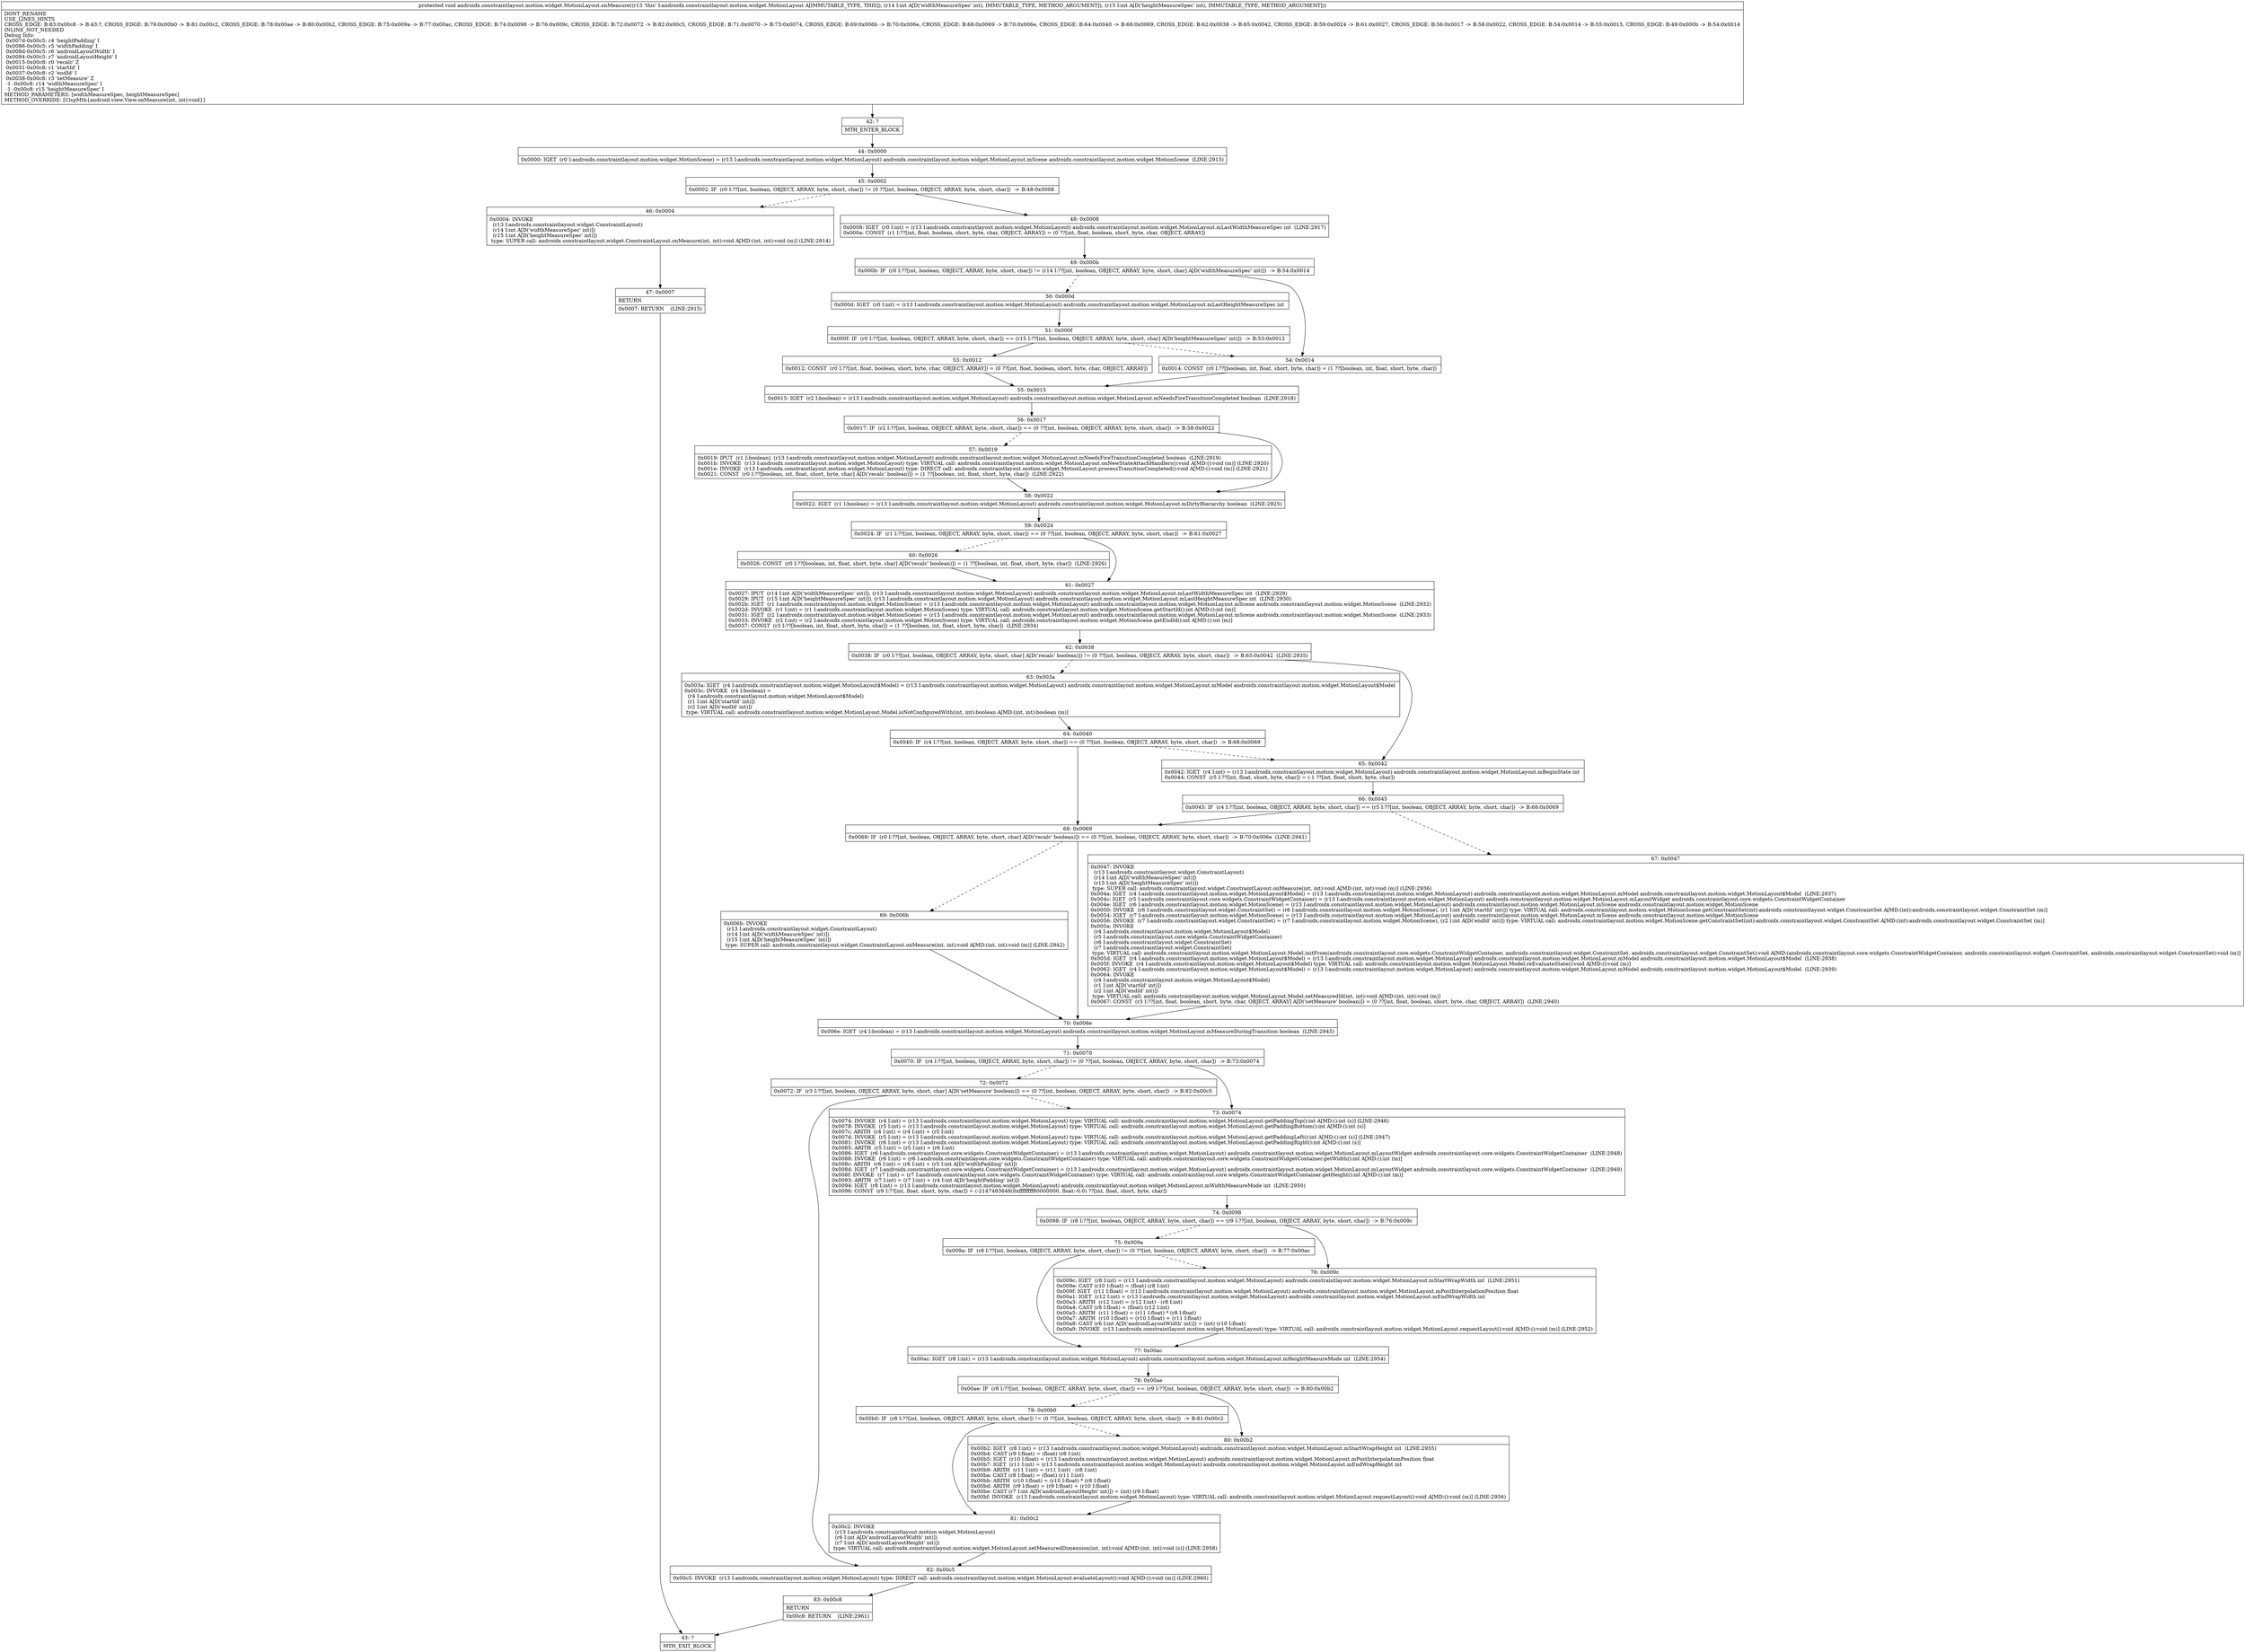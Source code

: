 digraph "CFG forandroidx.constraintlayout.motion.widget.MotionLayout.onMeasure(II)V" {
Node_42 [shape=record,label="{42\:\ ?|MTH_ENTER_BLOCK\l}"];
Node_44 [shape=record,label="{44\:\ 0x0000|0x0000: IGET  (r0 I:androidx.constraintlayout.motion.widget.MotionScene) = (r13 I:androidx.constraintlayout.motion.widget.MotionLayout) androidx.constraintlayout.motion.widget.MotionLayout.mScene androidx.constraintlayout.motion.widget.MotionScene  (LINE:2913)\l}"];
Node_45 [shape=record,label="{45\:\ 0x0002|0x0002: IF  (r0 I:??[int, boolean, OBJECT, ARRAY, byte, short, char]) != (0 ??[int, boolean, OBJECT, ARRAY, byte, short, char])  \-\> B:48:0x0008 \l}"];
Node_46 [shape=record,label="{46\:\ 0x0004|0x0004: INVOKE  \l  (r13 I:androidx.constraintlayout.widget.ConstraintLayout)\l  (r14 I:int A[D('widthMeasureSpec' int)])\l  (r15 I:int A[D('heightMeasureSpec' int)])\l type: SUPER call: androidx.constraintlayout.widget.ConstraintLayout.onMeasure(int, int):void A[MD:(int, int):void (m)] (LINE:2914)\l}"];
Node_47 [shape=record,label="{47\:\ 0x0007|RETURN\l|0x0007: RETURN    (LINE:2915)\l}"];
Node_43 [shape=record,label="{43\:\ ?|MTH_EXIT_BLOCK\l}"];
Node_48 [shape=record,label="{48\:\ 0x0008|0x0008: IGET  (r0 I:int) = (r13 I:androidx.constraintlayout.motion.widget.MotionLayout) androidx.constraintlayout.motion.widget.MotionLayout.mLastWidthMeasureSpec int  (LINE:2917)\l0x000a: CONST  (r1 I:??[int, float, boolean, short, byte, char, OBJECT, ARRAY]) = (0 ??[int, float, boolean, short, byte, char, OBJECT, ARRAY]) \l}"];
Node_49 [shape=record,label="{49\:\ 0x000b|0x000b: IF  (r0 I:??[int, boolean, OBJECT, ARRAY, byte, short, char]) != (r14 I:??[int, boolean, OBJECT, ARRAY, byte, short, char] A[D('widthMeasureSpec' int)])  \-\> B:54:0x0014 \l}"];
Node_50 [shape=record,label="{50\:\ 0x000d|0x000d: IGET  (r0 I:int) = (r13 I:androidx.constraintlayout.motion.widget.MotionLayout) androidx.constraintlayout.motion.widget.MotionLayout.mLastHeightMeasureSpec int \l}"];
Node_51 [shape=record,label="{51\:\ 0x000f|0x000f: IF  (r0 I:??[int, boolean, OBJECT, ARRAY, byte, short, char]) == (r15 I:??[int, boolean, OBJECT, ARRAY, byte, short, char] A[D('heightMeasureSpec' int)])  \-\> B:53:0x0012 \l}"];
Node_53 [shape=record,label="{53\:\ 0x0012|0x0012: CONST  (r0 I:??[int, float, boolean, short, byte, char, OBJECT, ARRAY]) = (0 ??[int, float, boolean, short, byte, char, OBJECT, ARRAY]) \l}"];
Node_55 [shape=record,label="{55\:\ 0x0015|0x0015: IGET  (r2 I:boolean) = (r13 I:androidx.constraintlayout.motion.widget.MotionLayout) androidx.constraintlayout.motion.widget.MotionLayout.mNeedsFireTransitionCompleted boolean  (LINE:2918)\l}"];
Node_56 [shape=record,label="{56\:\ 0x0017|0x0017: IF  (r2 I:??[int, boolean, OBJECT, ARRAY, byte, short, char]) == (0 ??[int, boolean, OBJECT, ARRAY, byte, short, char])  \-\> B:58:0x0022 \l}"];
Node_57 [shape=record,label="{57\:\ 0x0019|0x0019: IPUT  (r1 I:boolean), (r13 I:androidx.constraintlayout.motion.widget.MotionLayout) androidx.constraintlayout.motion.widget.MotionLayout.mNeedsFireTransitionCompleted boolean  (LINE:2919)\l0x001b: INVOKE  (r13 I:androidx.constraintlayout.motion.widget.MotionLayout) type: VIRTUAL call: androidx.constraintlayout.motion.widget.MotionLayout.onNewStateAttachHandlers():void A[MD:():void (m)] (LINE:2920)\l0x001e: INVOKE  (r13 I:androidx.constraintlayout.motion.widget.MotionLayout) type: DIRECT call: androidx.constraintlayout.motion.widget.MotionLayout.processTransitionCompleted():void A[MD:():void (m)] (LINE:2921)\l0x0021: CONST  (r0 I:??[boolean, int, float, short, byte, char] A[D('recalc' boolean)]) = (1 ??[boolean, int, float, short, byte, char])  (LINE:2922)\l}"];
Node_58 [shape=record,label="{58\:\ 0x0022|0x0022: IGET  (r1 I:boolean) = (r13 I:androidx.constraintlayout.motion.widget.MotionLayout) androidx.constraintlayout.motion.widget.MotionLayout.mDirtyHierarchy boolean  (LINE:2925)\l}"];
Node_59 [shape=record,label="{59\:\ 0x0024|0x0024: IF  (r1 I:??[int, boolean, OBJECT, ARRAY, byte, short, char]) == (0 ??[int, boolean, OBJECT, ARRAY, byte, short, char])  \-\> B:61:0x0027 \l}"];
Node_60 [shape=record,label="{60\:\ 0x0026|0x0026: CONST  (r0 I:??[boolean, int, float, short, byte, char] A[D('recalc' boolean)]) = (1 ??[boolean, int, float, short, byte, char])  (LINE:2926)\l}"];
Node_61 [shape=record,label="{61\:\ 0x0027|0x0027: IPUT  (r14 I:int A[D('widthMeasureSpec' int)]), (r13 I:androidx.constraintlayout.motion.widget.MotionLayout) androidx.constraintlayout.motion.widget.MotionLayout.mLastWidthMeasureSpec int  (LINE:2929)\l0x0029: IPUT  (r15 I:int A[D('heightMeasureSpec' int)]), (r13 I:androidx.constraintlayout.motion.widget.MotionLayout) androidx.constraintlayout.motion.widget.MotionLayout.mLastHeightMeasureSpec int  (LINE:2930)\l0x002b: IGET  (r1 I:androidx.constraintlayout.motion.widget.MotionScene) = (r13 I:androidx.constraintlayout.motion.widget.MotionLayout) androidx.constraintlayout.motion.widget.MotionLayout.mScene androidx.constraintlayout.motion.widget.MotionScene  (LINE:2932)\l0x002d: INVOKE  (r1 I:int) = (r1 I:androidx.constraintlayout.motion.widget.MotionScene) type: VIRTUAL call: androidx.constraintlayout.motion.widget.MotionScene.getStartId():int A[MD:():int (m)]\l0x0031: IGET  (r2 I:androidx.constraintlayout.motion.widget.MotionScene) = (r13 I:androidx.constraintlayout.motion.widget.MotionLayout) androidx.constraintlayout.motion.widget.MotionLayout.mScene androidx.constraintlayout.motion.widget.MotionScene  (LINE:2933)\l0x0033: INVOKE  (r2 I:int) = (r2 I:androidx.constraintlayout.motion.widget.MotionScene) type: VIRTUAL call: androidx.constraintlayout.motion.widget.MotionScene.getEndId():int A[MD:():int (m)]\l0x0037: CONST  (r3 I:??[boolean, int, float, short, byte, char]) = (1 ??[boolean, int, float, short, byte, char])  (LINE:2934)\l}"];
Node_62 [shape=record,label="{62\:\ 0x0038|0x0038: IF  (r0 I:??[int, boolean, OBJECT, ARRAY, byte, short, char] A[D('recalc' boolean)]) != (0 ??[int, boolean, OBJECT, ARRAY, byte, short, char])  \-\> B:65:0x0042  (LINE:2935)\l}"];
Node_63 [shape=record,label="{63\:\ 0x003a|0x003a: IGET  (r4 I:androidx.constraintlayout.motion.widget.MotionLayout$Model) = (r13 I:androidx.constraintlayout.motion.widget.MotionLayout) androidx.constraintlayout.motion.widget.MotionLayout.mModel androidx.constraintlayout.motion.widget.MotionLayout$Model \l0x003c: INVOKE  (r4 I:boolean) = \l  (r4 I:androidx.constraintlayout.motion.widget.MotionLayout$Model)\l  (r1 I:int A[D('startId' int)])\l  (r2 I:int A[D('endId' int)])\l type: VIRTUAL call: androidx.constraintlayout.motion.widget.MotionLayout.Model.isNotConfiguredWith(int, int):boolean A[MD:(int, int):boolean (m)]\l}"];
Node_64 [shape=record,label="{64\:\ 0x0040|0x0040: IF  (r4 I:??[int, boolean, OBJECT, ARRAY, byte, short, char]) == (0 ??[int, boolean, OBJECT, ARRAY, byte, short, char])  \-\> B:68:0x0069 \l}"];
Node_68 [shape=record,label="{68\:\ 0x0069|0x0069: IF  (r0 I:??[int, boolean, OBJECT, ARRAY, byte, short, char] A[D('recalc' boolean)]) == (0 ??[int, boolean, OBJECT, ARRAY, byte, short, char])  \-\> B:70:0x006e  (LINE:2941)\l}"];
Node_69 [shape=record,label="{69\:\ 0x006b|0x006b: INVOKE  \l  (r13 I:androidx.constraintlayout.widget.ConstraintLayout)\l  (r14 I:int A[D('widthMeasureSpec' int)])\l  (r15 I:int A[D('heightMeasureSpec' int)])\l type: SUPER call: androidx.constraintlayout.widget.ConstraintLayout.onMeasure(int, int):void A[MD:(int, int):void (m)] (LINE:2942)\l}"];
Node_70 [shape=record,label="{70\:\ 0x006e|0x006e: IGET  (r4 I:boolean) = (r13 I:androidx.constraintlayout.motion.widget.MotionLayout) androidx.constraintlayout.motion.widget.MotionLayout.mMeasureDuringTransition boolean  (LINE:2945)\l}"];
Node_71 [shape=record,label="{71\:\ 0x0070|0x0070: IF  (r4 I:??[int, boolean, OBJECT, ARRAY, byte, short, char]) != (0 ??[int, boolean, OBJECT, ARRAY, byte, short, char])  \-\> B:73:0x0074 \l}"];
Node_72 [shape=record,label="{72\:\ 0x0072|0x0072: IF  (r3 I:??[int, boolean, OBJECT, ARRAY, byte, short, char] A[D('setMeasure' boolean)]) == (0 ??[int, boolean, OBJECT, ARRAY, byte, short, char])  \-\> B:82:0x00c5 \l}"];
Node_82 [shape=record,label="{82\:\ 0x00c5|0x00c5: INVOKE  (r13 I:androidx.constraintlayout.motion.widget.MotionLayout) type: DIRECT call: androidx.constraintlayout.motion.widget.MotionLayout.evaluateLayout():void A[MD:():void (m)] (LINE:2960)\l}"];
Node_83 [shape=record,label="{83\:\ 0x00c8|RETURN\l|0x00c8: RETURN    (LINE:2961)\l}"];
Node_73 [shape=record,label="{73\:\ 0x0074|0x0074: INVOKE  (r4 I:int) = (r13 I:androidx.constraintlayout.motion.widget.MotionLayout) type: VIRTUAL call: androidx.constraintlayout.motion.widget.MotionLayout.getPaddingTop():int A[MD:():int (s)] (LINE:2946)\l0x0078: INVOKE  (r5 I:int) = (r13 I:androidx.constraintlayout.motion.widget.MotionLayout) type: VIRTUAL call: androidx.constraintlayout.motion.widget.MotionLayout.getPaddingBottom():int A[MD:():int (s)]\l0x007c: ARITH  (r4 I:int) = (r4 I:int) + (r5 I:int) \l0x007d: INVOKE  (r5 I:int) = (r13 I:androidx.constraintlayout.motion.widget.MotionLayout) type: VIRTUAL call: androidx.constraintlayout.motion.widget.MotionLayout.getPaddingLeft():int A[MD:():int (s)] (LINE:2947)\l0x0081: INVOKE  (r6 I:int) = (r13 I:androidx.constraintlayout.motion.widget.MotionLayout) type: VIRTUAL call: androidx.constraintlayout.motion.widget.MotionLayout.getPaddingRight():int A[MD:():int (s)]\l0x0085: ARITH  (r5 I:int) = (r5 I:int) + (r6 I:int) \l0x0086: IGET  (r6 I:androidx.constraintlayout.core.widgets.ConstraintWidgetContainer) = (r13 I:androidx.constraintlayout.motion.widget.MotionLayout) androidx.constraintlayout.motion.widget.MotionLayout.mLayoutWidget androidx.constraintlayout.core.widgets.ConstraintWidgetContainer  (LINE:2948)\l0x0088: INVOKE  (r6 I:int) = (r6 I:androidx.constraintlayout.core.widgets.ConstraintWidgetContainer) type: VIRTUAL call: androidx.constraintlayout.core.widgets.ConstraintWidgetContainer.getWidth():int A[MD:():int (m)]\l0x008c: ARITH  (r6 I:int) = (r6 I:int) + (r5 I:int A[D('widthPadding' int)]) \l0x008d: IGET  (r7 I:androidx.constraintlayout.core.widgets.ConstraintWidgetContainer) = (r13 I:androidx.constraintlayout.motion.widget.MotionLayout) androidx.constraintlayout.motion.widget.MotionLayout.mLayoutWidget androidx.constraintlayout.core.widgets.ConstraintWidgetContainer  (LINE:2949)\l0x008f: INVOKE  (r7 I:int) = (r7 I:androidx.constraintlayout.core.widgets.ConstraintWidgetContainer) type: VIRTUAL call: androidx.constraintlayout.core.widgets.ConstraintWidgetContainer.getHeight():int A[MD:():int (m)]\l0x0093: ARITH  (r7 I:int) = (r7 I:int) + (r4 I:int A[D('heightPadding' int)]) \l0x0094: IGET  (r8 I:int) = (r13 I:androidx.constraintlayout.motion.widget.MotionLayout) androidx.constraintlayout.motion.widget.MotionLayout.mWidthMeasureMode int  (LINE:2950)\l0x0096: CONST  (r9 I:??[int, float, short, byte, char]) = (\-2147483648(0xffffffff80000000, float:\-0.0) ??[int, float, short, byte, char]) \l}"];
Node_74 [shape=record,label="{74\:\ 0x0098|0x0098: IF  (r8 I:??[int, boolean, OBJECT, ARRAY, byte, short, char]) == (r9 I:??[int, boolean, OBJECT, ARRAY, byte, short, char])  \-\> B:76:0x009c \l}"];
Node_75 [shape=record,label="{75\:\ 0x009a|0x009a: IF  (r8 I:??[int, boolean, OBJECT, ARRAY, byte, short, char]) != (0 ??[int, boolean, OBJECT, ARRAY, byte, short, char])  \-\> B:77:0x00ac \l}"];
Node_77 [shape=record,label="{77\:\ 0x00ac|0x00ac: IGET  (r8 I:int) = (r13 I:androidx.constraintlayout.motion.widget.MotionLayout) androidx.constraintlayout.motion.widget.MotionLayout.mHeightMeasureMode int  (LINE:2954)\l}"];
Node_78 [shape=record,label="{78\:\ 0x00ae|0x00ae: IF  (r8 I:??[int, boolean, OBJECT, ARRAY, byte, short, char]) == (r9 I:??[int, boolean, OBJECT, ARRAY, byte, short, char])  \-\> B:80:0x00b2 \l}"];
Node_79 [shape=record,label="{79\:\ 0x00b0|0x00b0: IF  (r8 I:??[int, boolean, OBJECT, ARRAY, byte, short, char]) != (0 ??[int, boolean, OBJECT, ARRAY, byte, short, char])  \-\> B:81:0x00c2 \l}"];
Node_81 [shape=record,label="{81\:\ 0x00c2|0x00c2: INVOKE  \l  (r13 I:androidx.constraintlayout.motion.widget.MotionLayout)\l  (r6 I:int A[D('androidLayoutWidth' int)])\l  (r7 I:int A[D('androidLayoutHeight' int)])\l type: VIRTUAL call: androidx.constraintlayout.motion.widget.MotionLayout.setMeasuredDimension(int, int):void A[MD:(int, int):void (s)] (LINE:2958)\l}"];
Node_80 [shape=record,label="{80\:\ 0x00b2|0x00b2: IGET  (r8 I:int) = (r13 I:androidx.constraintlayout.motion.widget.MotionLayout) androidx.constraintlayout.motion.widget.MotionLayout.mStartWrapHeight int  (LINE:2955)\l0x00b4: CAST (r9 I:float) = (float) (r8 I:int) \l0x00b5: IGET  (r10 I:float) = (r13 I:androidx.constraintlayout.motion.widget.MotionLayout) androidx.constraintlayout.motion.widget.MotionLayout.mPostInterpolationPosition float \l0x00b7: IGET  (r11 I:int) = (r13 I:androidx.constraintlayout.motion.widget.MotionLayout) androidx.constraintlayout.motion.widget.MotionLayout.mEndWrapHeight int \l0x00b9: ARITH  (r11 I:int) = (r11 I:int) \- (r8 I:int) \l0x00ba: CAST (r8 I:float) = (float) (r11 I:int) \l0x00bb: ARITH  (r10 I:float) = (r10 I:float) * (r8 I:float) \l0x00bd: ARITH  (r9 I:float) = (r9 I:float) + (r10 I:float) \l0x00be: CAST (r7 I:int A[D('androidLayoutHeight' int)]) = (int) (r9 I:float) \l0x00bf: INVOKE  (r13 I:androidx.constraintlayout.motion.widget.MotionLayout) type: VIRTUAL call: androidx.constraintlayout.motion.widget.MotionLayout.requestLayout():void A[MD:():void (m)] (LINE:2956)\l}"];
Node_76 [shape=record,label="{76\:\ 0x009c|0x009c: IGET  (r8 I:int) = (r13 I:androidx.constraintlayout.motion.widget.MotionLayout) androidx.constraintlayout.motion.widget.MotionLayout.mStartWrapWidth int  (LINE:2951)\l0x009e: CAST (r10 I:float) = (float) (r8 I:int) \l0x009f: IGET  (r11 I:float) = (r13 I:androidx.constraintlayout.motion.widget.MotionLayout) androidx.constraintlayout.motion.widget.MotionLayout.mPostInterpolationPosition float \l0x00a1: IGET  (r12 I:int) = (r13 I:androidx.constraintlayout.motion.widget.MotionLayout) androidx.constraintlayout.motion.widget.MotionLayout.mEndWrapWidth int \l0x00a3: ARITH  (r12 I:int) = (r12 I:int) \- (r8 I:int) \l0x00a4: CAST (r8 I:float) = (float) (r12 I:int) \l0x00a5: ARITH  (r11 I:float) = (r11 I:float) * (r8 I:float) \l0x00a7: ARITH  (r10 I:float) = (r10 I:float) + (r11 I:float) \l0x00a8: CAST (r6 I:int A[D('androidLayoutWidth' int)]) = (int) (r10 I:float) \l0x00a9: INVOKE  (r13 I:androidx.constraintlayout.motion.widget.MotionLayout) type: VIRTUAL call: androidx.constraintlayout.motion.widget.MotionLayout.requestLayout():void A[MD:():void (m)] (LINE:2952)\l}"];
Node_65 [shape=record,label="{65\:\ 0x0042|0x0042: IGET  (r4 I:int) = (r13 I:androidx.constraintlayout.motion.widget.MotionLayout) androidx.constraintlayout.motion.widget.MotionLayout.mBeginState int \l0x0044: CONST  (r5 I:??[int, float, short, byte, char]) = (\-1 ??[int, float, short, byte, char]) \l}"];
Node_66 [shape=record,label="{66\:\ 0x0045|0x0045: IF  (r4 I:??[int, boolean, OBJECT, ARRAY, byte, short, char]) == (r5 I:??[int, boolean, OBJECT, ARRAY, byte, short, char])  \-\> B:68:0x0069 \l}"];
Node_67 [shape=record,label="{67\:\ 0x0047|0x0047: INVOKE  \l  (r13 I:androidx.constraintlayout.widget.ConstraintLayout)\l  (r14 I:int A[D('widthMeasureSpec' int)])\l  (r15 I:int A[D('heightMeasureSpec' int)])\l type: SUPER call: androidx.constraintlayout.widget.ConstraintLayout.onMeasure(int, int):void A[MD:(int, int):void (m)] (LINE:2936)\l0x004a: IGET  (r4 I:androidx.constraintlayout.motion.widget.MotionLayout$Model) = (r13 I:androidx.constraintlayout.motion.widget.MotionLayout) androidx.constraintlayout.motion.widget.MotionLayout.mModel androidx.constraintlayout.motion.widget.MotionLayout$Model  (LINE:2937)\l0x004c: IGET  (r5 I:androidx.constraintlayout.core.widgets.ConstraintWidgetContainer) = (r13 I:androidx.constraintlayout.motion.widget.MotionLayout) androidx.constraintlayout.motion.widget.MotionLayout.mLayoutWidget androidx.constraintlayout.core.widgets.ConstraintWidgetContainer \l0x004e: IGET  (r6 I:androidx.constraintlayout.motion.widget.MotionScene) = (r13 I:androidx.constraintlayout.motion.widget.MotionLayout) androidx.constraintlayout.motion.widget.MotionLayout.mScene androidx.constraintlayout.motion.widget.MotionScene \l0x0050: INVOKE  (r6 I:androidx.constraintlayout.widget.ConstraintSet) = (r6 I:androidx.constraintlayout.motion.widget.MotionScene), (r1 I:int A[D('startId' int)]) type: VIRTUAL call: androidx.constraintlayout.motion.widget.MotionScene.getConstraintSet(int):androidx.constraintlayout.widget.ConstraintSet A[MD:(int):androidx.constraintlayout.widget.ConstraintSet (m)]\l0x0054: IGET  (r7 I:androidx.constraintlayout.motion.widget.MotionScene) = (r13 I:androidx.constraintlayout.motion.widget.MotionLayout) androidx.constraintlayout.motion.widget.MotionLayout.mScene androidx.constraintlayout.motion.widget.MotionScene \l0x0056: INVOKE  (r7 I:androidx.constraintlayout.widget.ConstraintSet) = (r7 I:androidx.constraintlayout.motion.widget.MotionScene), (r2 I:int A[D('endId' int)]) type: VIRTUAL call: androidx.constraintlayout.motion.widget.MotionScene.getConstraintSet(int):androidx.constraintlayout.widget.ConstraintSet A[MD:(int):androidx.constraintlayout.widget.ConstraintSet (m)]\l0x005a: INVOKE  \l  (r4 I:androidx.constraintlayout.motion.widget.MotionLayout$Model)\l  (r5 I:androidx.constraintlayout.core.widgets.ConstraintWidgetContainer)\l  (r6 I:androidx.constraintlayout.widget.ConstraintSet)\l  (r7 I:androidx.constraintlayout.widget.ConstraintSet)\l type: VIRTUAL call: androidx.constraintlayout.motion.widget.MotionLayout.Model.initFrom(androidx.constraintlayout.core.widgets.ConstraintWidgetContainer, androidx.constraintlayout.widget.ConstraintSet, androidx.constraintlayout.widget.ConstraintSet):void A[MD:(androidx.constraintlayout.core.widgets.ConstraintWidgetContainer, androidx.constraintlayout.widget.ConstraintSet, androidx.constraintlayout.widget.ConstraintSet):void (m)]\l0x005d: IGET  (r4 I:androidx.constraintlayout.motion.widget.MotionLayout$Model) = (r13 I:androidx.constraintlayout.motion.widget.MotionLayout) androidx.constraintlayout.motion.widget.MotionLayout.mModel androidx.constraintlayout.motion.widget.MotionLayout$Model  (LINE:2938)\l0x005f: INVOKE  (r4 I:androidx.constraintlayout.motion.widget.MotionLayout$Model) type: VIRTUAL call: androidx.constraintlayout.motion.widget.MotionLayout.Model.reEvaluateState():void A[MD:():void (m)]\l0x0062: IGET  (r4 I:androidx.constraintlayout.motion.widget.MotionLayout$Model) = (r13 I:androidx.constraintlayout.motion.widget.MotionLayout) androidx.constraintlayout.motion.widget.MotionLayout.mModel androidx.constraintlayout.motion.widget.MotionLayout$Model  (LINE:2939)\l0x0064: INVOKE  \l  (r4 I:androidx.constraintlayout.motion.widget.MotionLayout$Model)\l  (r1 I:int A[D('startId' int)])\l  (r2 I:int A[D('endId' int)])\l type: VIRTUAL call: androidx.constraintlayout.motion.widget.MotionLayout.Model.setMeasuredId(int, int):void A[MD:(int, int):void (m)]\l0x0067: CONST  (r3 I:??[int, float, boolean, short, byte, char, OBJECT, ARRAY] A[D('setMeasure' boolean)]) = (0 ??[int, float, boolean, short, byte, char, OBJECT, ARRAY])  (LINE:2940)\l}"];
Node_54 [shape=record,label="{54\:\ 0x0014|0x0014: CONST  (r0 I:??[boolean, int, float, short, byte, char]) = (1 ??[boolean, int, float, short, byte, char]) \l}"];
MethodNode[shape=record,label="{protected void androidx.constraintlayout.motion.widget.MotionLayout.onMeasure((r13 'this' I:androidx.constraintlayout.motion.widget.MotionLayout A[IMMUTABLE_TYPE, THIS]), (r14 I:int A[D('widthMeasureSpec' int), IMMUTABLE_TYPE, METHOD_ARGUMENT]), (r15 I:int A[D('heightMeasureSpec' int), IMMUTABLE_TYPE, METHOD_ARGUMENT]))  | DONT_RENAME\lUSE_LINES_HINTS\lCROSS_EDGE: B:83:0x00c8 \-\> B:43:?, CROSS_EDGE: B:79:0x00b0 \-\> B:81:0x00c2, CROSS_EDGE: B:78:0x00ae \-\> B:80:0x00b2, CROSS_EDGE: B:75:0x009a \-\> B:77:0x00ac, CROSS_EDGE: B:74:0x0098 \-\> B:76:0x009c, CROSS_EDGE: B:72:0x0072 \-\> B:82:0x00c5, CROSS_EDGE: B:71:0x0070 \-\> B:73:0x0074, CROSS_EDGE: B:69:0x006b \-\> B:70:0x006e, CROSS_EDGE: B:68:0x0069 \-\> B:70:0x006e, CROSS_EDGE: B:64:0x0040 \-\> B:68:0x0069, CROSS_EDGE: B:62:0x0038 \-\> B:65:0x0042, CROSS_EDGE: B:59:0x0024 \-\> B:61:0x0027, CROSS_EDGE: B:56:0x0017 \-\> B:58:0x0022, CROSS_EDGE: B:54:0x0014 \-\> B:55:0x0015, CROSS_EDGE: B:49:0x000b \-\> B:54:0x0014\lINLINE_NOT_NEEDED\lDebug Info:\l  0x007d\-0x00c5: r4 'heightPadding' I\l  0x0086\-0x00c5: r5 'widthPadding' I\l  0x008d\-0x00c5: r6 'androidLayoutWidth' I\l  0x0094\-0x00c5: r7 'androidLayoutHeight' I\l  0x0015\-0x00c8: r0 'recalc' Z\l  0x0031\-0x00c8: r1 'startId' I\l  0x0037\-0x00c8: r2 'endId' I\l  0x0038\-0x00c8: r3 'setMeasure' Z\l  \-1 \-0x00c8: r14 'widthMeasureSpec' I\l  \-1 \-0x00c8: r15 'heightMeasureSpec' I\lMETHOD_PARAMETERS: [widthMeasureSpec, heightMeasureSpec]\lMETHOD_OVERRIDE: [ClspMth\{android.view.View.onMeasure(int, int):void\}]\l}"];
MethodNode -> Node_42;Node_42 -> Node_44;
Node_44 -> Node_45;
Node_45 -> Node_46[style=dashed];
Node_45 -> Node_48;
Node_46 -> Node_47;
Node_47 -> Node_43;
Node_48 -> Node_49;
Node_49 -> Node_50[style=dashed];
Node_49 -> Node_54;
Node_50 -> Node_51;
Node_51 -> Node_53;
Node_51 -> Node_54[style=dashed];
Node_53 -> Node_55;
Node_55 -> Node_56;
Node_56 -> Node_57[style=dashed];
Node_56 -> Node_58;
Node_57 -> Node_58;
Node_58 -> Node_59;
Node_59 -> Node_60[style=dashed];
Node_59 -> Node_61;
Node_60 -> Node_61;
Node_61 -> Node_62;
Node_62 -> Node_63[style=dashed];
Node_62 -> Node_65;
Node_63 -> Node_64;
Node_64 -> Node_65[style=dashed];
Node_64 -> Node_68;
Node_68 -> Node_69[style=dashed];
Node_68 -> Node_70;
Node_69 -> Node_70;
Node_70 -> Node_71;
Node_71 -> Node_72[style=dashed];
Node_71 -> Node_73;
Node_72 -> Node_73[style=dashed];
Node_72 -> Node_82;
Node_82 -> Node_83;
Node_83 -> Node_43;
Node_73 -> Node_74;
Node_74 -> Node_75[style=dashed];
Node_74 -> Node_76;
Node_75 -> Node_76[style=dashed];
Node_75 -> Node_77;
Node_77 -> Node_78;
Node_78 -> Node_79[style=dashed];
Node_78 -> Node_80;
Node_79 -> Node_80[style=dashed];
Node_79 -> Node_81;
Node_81 -> Node_82;
Node_80 -> Node_81;
Node_76 -> Node_77;
Node_65 -> Node_66;
Node_66 -> Node_67[style=dashed];
Node_66 -> Node_68;
Node_67 -> Node_70;
Node_54 -> Node_55;
}

